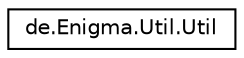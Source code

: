 digraph "Grafische Darstellung der Klassenhierarchie"
{
  edge [fontname="Helvetica",fontsize="10",labelfontname="Helvetica",labelfontsize="10"];
  node [fontname="Helvetica",fontsize="10",shape=record];
  rankdir="LR";
  Node0 [label="de.Enigma.Util.Util",height=0.2,width=0.4,color="black", fillcolor="white", style="filled",URL="$classde_1_1_enigma_1_1_util_1_1_util.html",tooltip="Klasse, welche Hilfsmethoden für die Stringmanipulation enthält. "];
}
